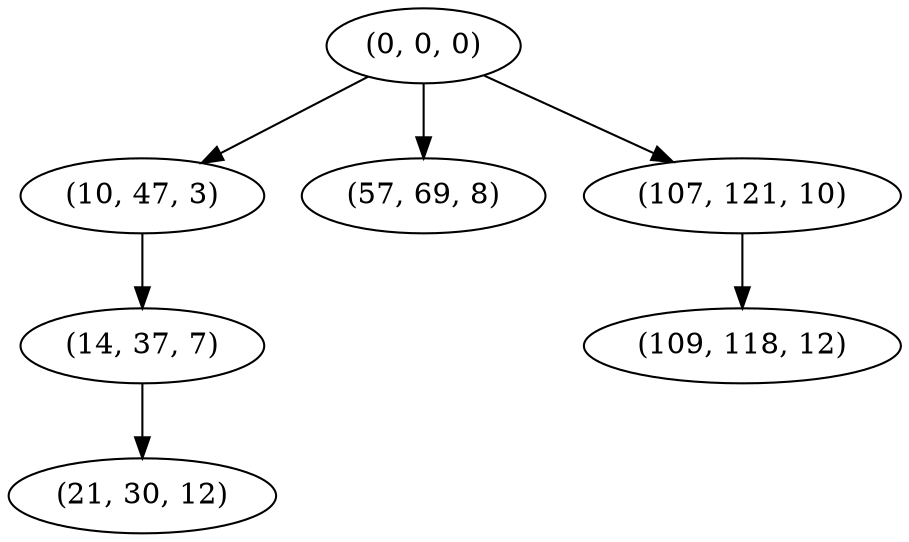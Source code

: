 digraph tree {
    "(0, 0, 0)";
    "(10, 47, 3)";
    "(14, 37, 7)";
    "(21, 30, 12)";
    "(57, 69, 8)";
    "(107, 121, 10)";
    "(109, 118, 12)";
    "(0, 0, 0)" -> "(10, 47, 3)";
    "(0, 0, 0)" -> "(57, 69, 8)";
    "(0, 0, 0)" -> "(107, 121, 10)";
    "(10, 47, 3)" -> "(14, 37, 7)";
    "(14, 37, 7)" -> "(21, 30, 12)";
    "(107, 121, 10)" -> "(109, 118, 12)";
}
